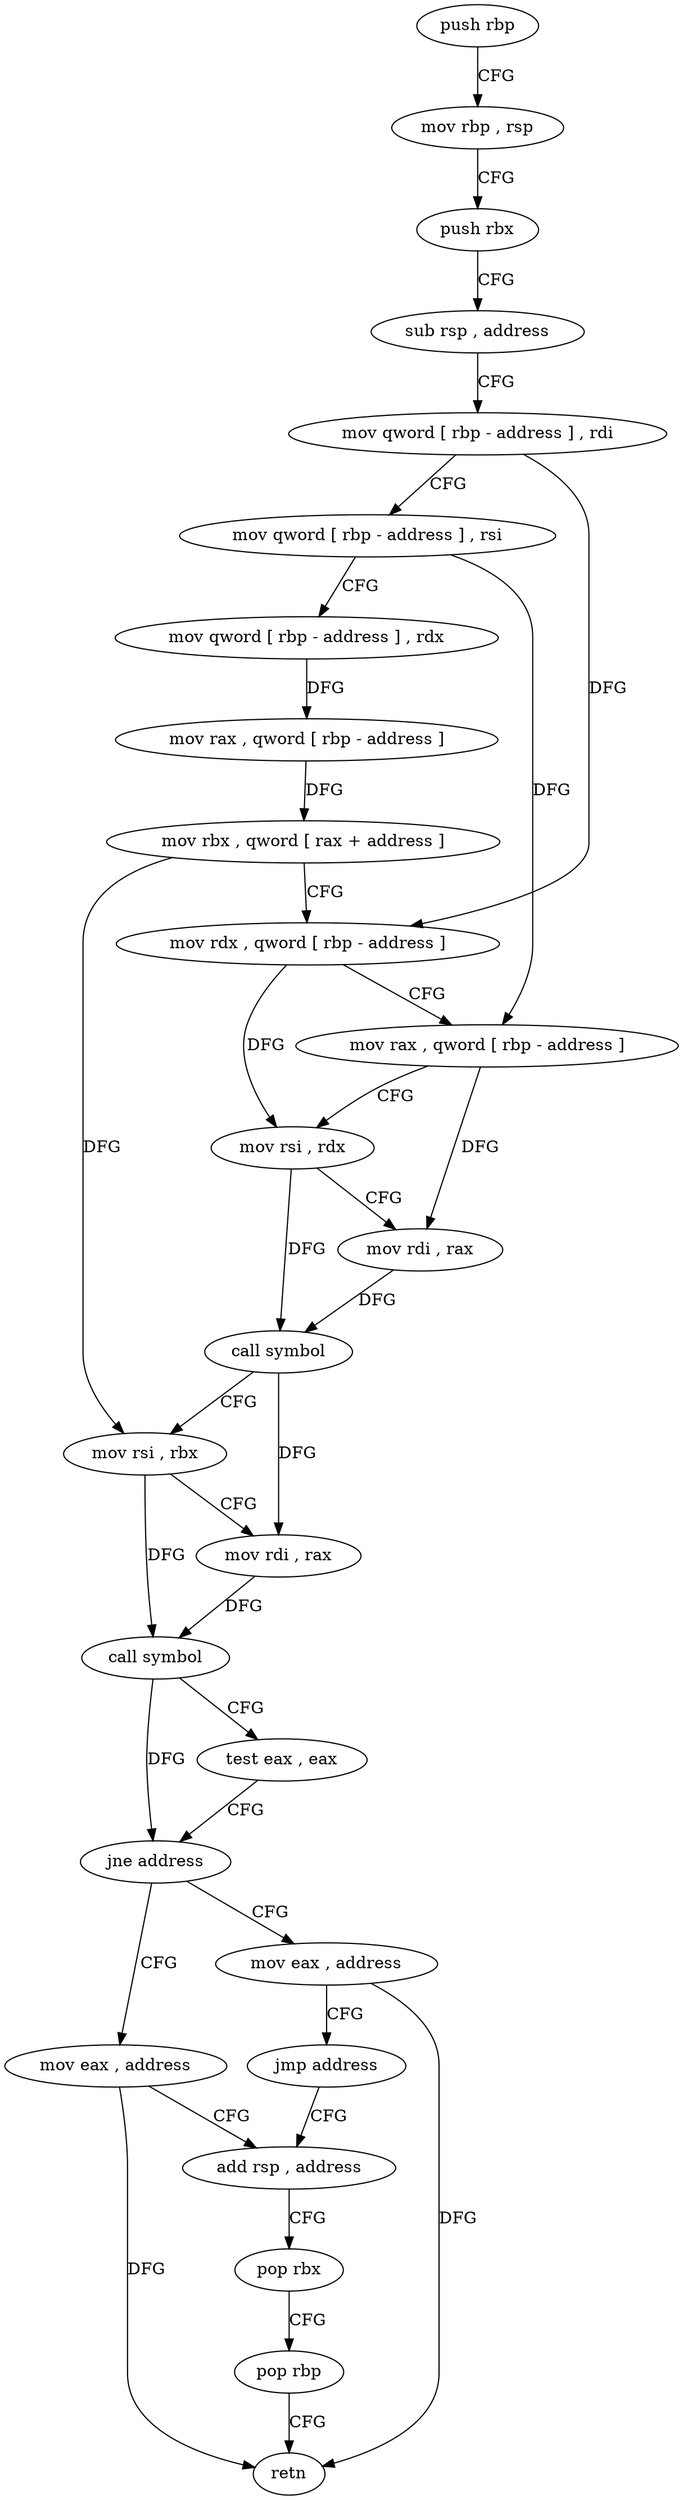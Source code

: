digraph "func" {
"4216611" [label = "push rbp" ]
"4216612" [label = "mov rbp , rsp" ]
"4216615" [label = "push rbx" ]
"4216616" [label = "sub rsp , address" ]
"4216620" [label = "mov qword [ rbp - address ] , rdi" ]
"4216624" [label = "mov qword [ rbp - address ] , rsi" ]
"4216628" [label = "mov qword [ rbp - address ] , rdx" ]
"4216632" [label = "mov rax , qword [ rbp - address ]" ]
"4216636" [label = "mov rbx , qword [ rax + address ]" ]
"4216640" [label = "mov rdx , qword [ rbp - address ]" ]
"4216644" [label = "mov rax , qword [ rbp - address ]" ]
"4216648" [label = "mov rsi , rdx" ]
"4216651" [label = "mov rdi , rax" ]
"4216654" [label = "call symbol" ]
"4216659" [label = "mov rsi , rbx" ]
"4216662" [label = "mov rdi , rax" ]
"4216665" [label = "call symbol" ]
"4216670" [label = "test eax , eax" ]
"4216672" [label = "jne address" ]
"4216681" [label = "mov eax , address" ]
"4216674" [label = "mov eax , address" ]
"4216686" [label = "add rsp , address" ]
"4216679" [label = "jmp address" ]
"4216690" [label = "pop rbx" ]
"4216691" [label = "pop rbp" ]
"4216692" [label = "retn" ]
"4216611" -> "4216612" [ label = "CFG" ]
"4216612" -> "4216615" [ label = "CFG" ]
"4216615" -> "4216616" [ label = "CFG" ]
"4216616" -> "4216620" [ label = "CFG" ]
"4216620" -> "4216624" [ label = "CFG" ]
"4216620" -> "4216640" [ label = "DFG" ]
"4216624" -> "4216628" [ label = "CFG" ]
"4216624" -> "4216644" [ label = "DFG" ]
"4216628" -> "4216632" [ label = "DFG" ]
"4216632" -> "4216636" [ label = "DFG" ]
"4216636" -> "4216640" [ label = "CFG" ]
"4216636" -> "4216659" [ label = "DFG" ]
"4216640" -> "4216644" [ label = "CFG" ]
"4216640" -> "4216648" [ label = "DFG" ]
"4216644" -> "4216648" [ label = "CFG" ]
"4216644" -> "4216651" [ label = "DFG" ]
"4216648" -> "4216651" [ label = "CFG" ]
"4216648" -> "4216654" [ label = "DFG" ]
"4216651" -> "4216654" [ label = "DFG" ]
"4216654" -> "4216659" [ label = "CFG" ]
"4216654" -> "4216662" [ label = "DFG" ]
"4216659" -> "4216662" [ label = "CFG" ]
"4216659" -> "4216665" [ label = "DFG" ]
"4216662" -> "4216665" [ label = "DFG" ]
"4216665" -> "4216670" [ label = "CFG" ]
"4216665" -> "4216672" [ label = "DFG" ]
"4216670" -> "4216672" [ label = "CFG" ]
"4216672" -> "4216681" [ label = "CFG" ]
"4216672" -> "4216674" [ label = "CFG" ]
"4216681" -> "4216686" [ label = "CFG" ]
"4216681" -> "4216692" [ label = "DFG" ]
"4216674" -> "4216679" [ label = "CFG" ]
"4216674" -> "4216692" [ label = "DFG" ]
"4216686" -> "4216690" [ label = "CFG" ]
"4216679" -> "4216686" [ label = "CFG" ]
"4216690" -> "4216691" [ label = "CFG" ]
"4216691" -> "4216692" [ label = "CFG" ]
}
